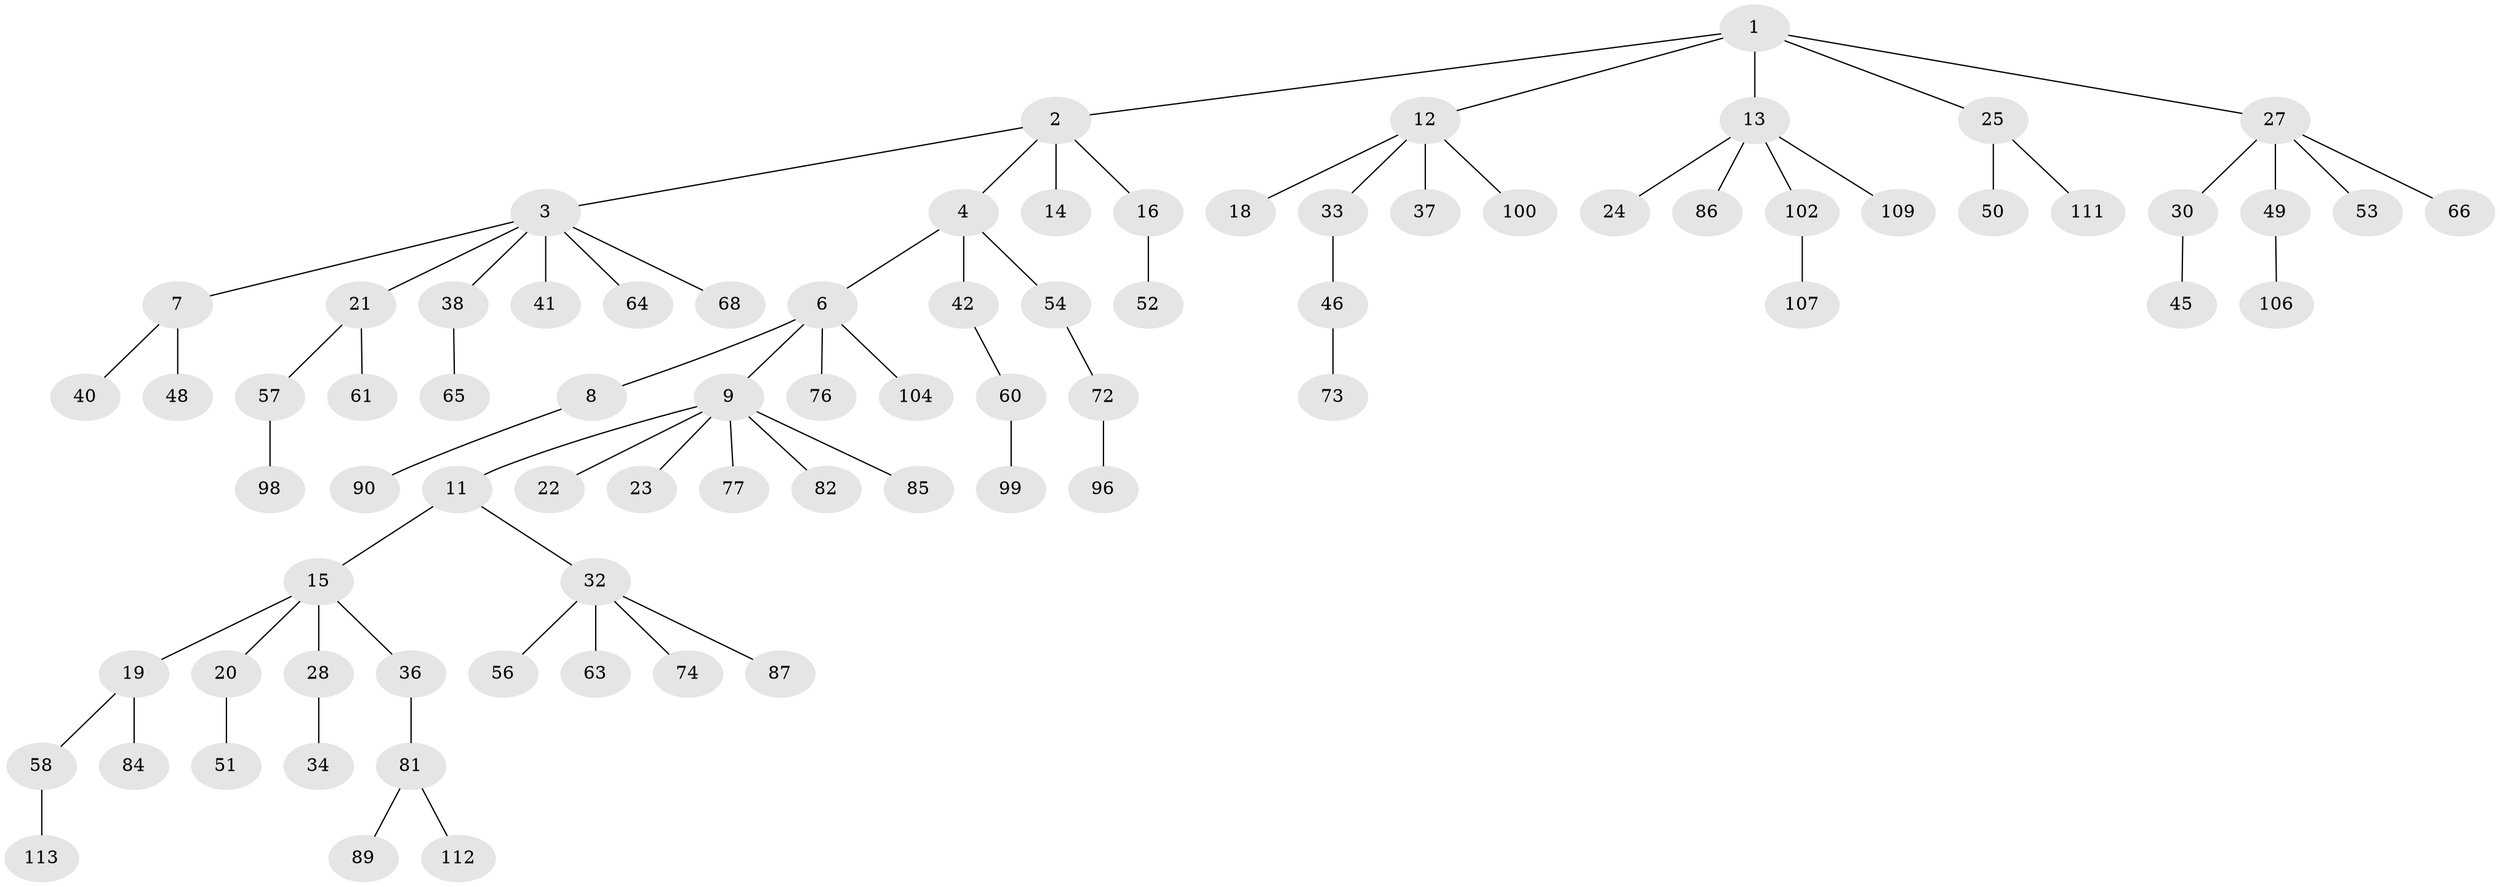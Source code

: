 // original degree distribution, {5: 0.017699115044247787, 6: 0.035398230088495575, 7: 0.017699115044247787, 3: 0.10619469026548672, 2: 0.2831858407079646, 4: 0.04424778761061947, 1: 0.49557522123893805}
// Generated by graph-tools (version 1.1) at 2025/11/02/27/25 16:11:26]
// undirected, 78 vertices, 77 edges
graph export_dot {
graph [start="1"]
  node [color=gray90,style=filled];
  1 [super="+5"];
  2 [super="+94"];
  3 [super="+26"];
  4 [super="+10"];
  6 [super="+29"];
  7 [super="+35"];
  8 [super="+17"];
  9 [super="+39"];
  11 [super="+105"];
  12 [super="+55"];
  13 [super="+59"];
  14 [super="+47"];
  15 [super="+78"];
  16;
  18 [super="+75"];
  19;
  20 [super="+43"];
  21 [super="+31"];
  22;
  23 [super="+62"];
  24 [super="+103"];
  25 [super="+71"];
  27 [super="+44"];
  28 [super="+88"];
  30;
  32 [super="+69"];
  33;
  34;
  36;
  37;
  38;
  40 [super="+79"];
  41;
  42;
  45;
  46;
  48;
  49;
  50;
  51;
  52 [super="+70"];
  53 [super="+67"];
  54;
  56;
  57;
  58 [super="+80"];
  60 [super="+95"];
  61;
  63;
  64 [super="+97"];
  65 [super="+83"];
  66;
  68 [super="+93"];
  72 [super="+91"];
  73;
  74 [super="+101"];
  76;
  77;
  81 [super="+92"];
  82;
  84;
  85;
  86;
  87;
  89;
  90;
  96;
  98 [super="+108"];
  99;
  100;
  102;
  104;
  106 [super="+110"];
  107;
  109;
  111;
  112;
  113;
  1 -- 2;
  1 -- 12;
  1 -- 13;
  1 -- 25;
  1 -- 27;
  2 -- 3;
  2 -- 4;
  2 -- 14;
  2 -- 16;
  3 -- 7;
  3 -- 21;
  3 -- 38;
  3 -- 41;
  3 -- 68;
  3 -- 64;
  4 -- 6;
  4 -- 42;
  4 -- 54;
  6 -- 8;
  6 -- 9;
  6 -- 104;
  6 -- 76;
  7 -- 40;
  7 -- 48;
  8 -- 90;
  9 -- 11;
  9 -- 22;
  9 -- 23;
  9 -- 77;
  9 -- 85;
  9 -- 82;
  11 -- 15;
  11 -- 32;
  12 -- 18;
  12 -- 33;
  12 -- 37;
  12 -- 100;
  13 -- 24;
  13 -- 86;
  13 -- 109;
  13 -- 102;
  15 -- 19;
  15 -- 20;
  15 -- 28;
  15 -- 36;
  16 -- 52;
  19 -- 58;
  19 -- 84;
  20 -- 51;
  21 -- 57;
  21 -- 61;
  25 -- 50;
  25 -- 111;
  27 -- 30;
  27 -- 49;
  27 -- 66;
  27 -- 53;
  28 -- 34;
  30 -- 45;
  32 -- 56;
  32 -- 63;
  32 -- 74;
  32 -- 87;
  33 -- 46;
  36 -- 81;
  38 -- 65;
  42 -- 60;
  46 -- 73;
  49 -- 106;
  54 -- 72;
  57 -- 98;
  58 -- 113;
  60 -- 99;
  72 -- 96;
  81 -- 89;
  81 -- 112;
  102 -- 107;
}
